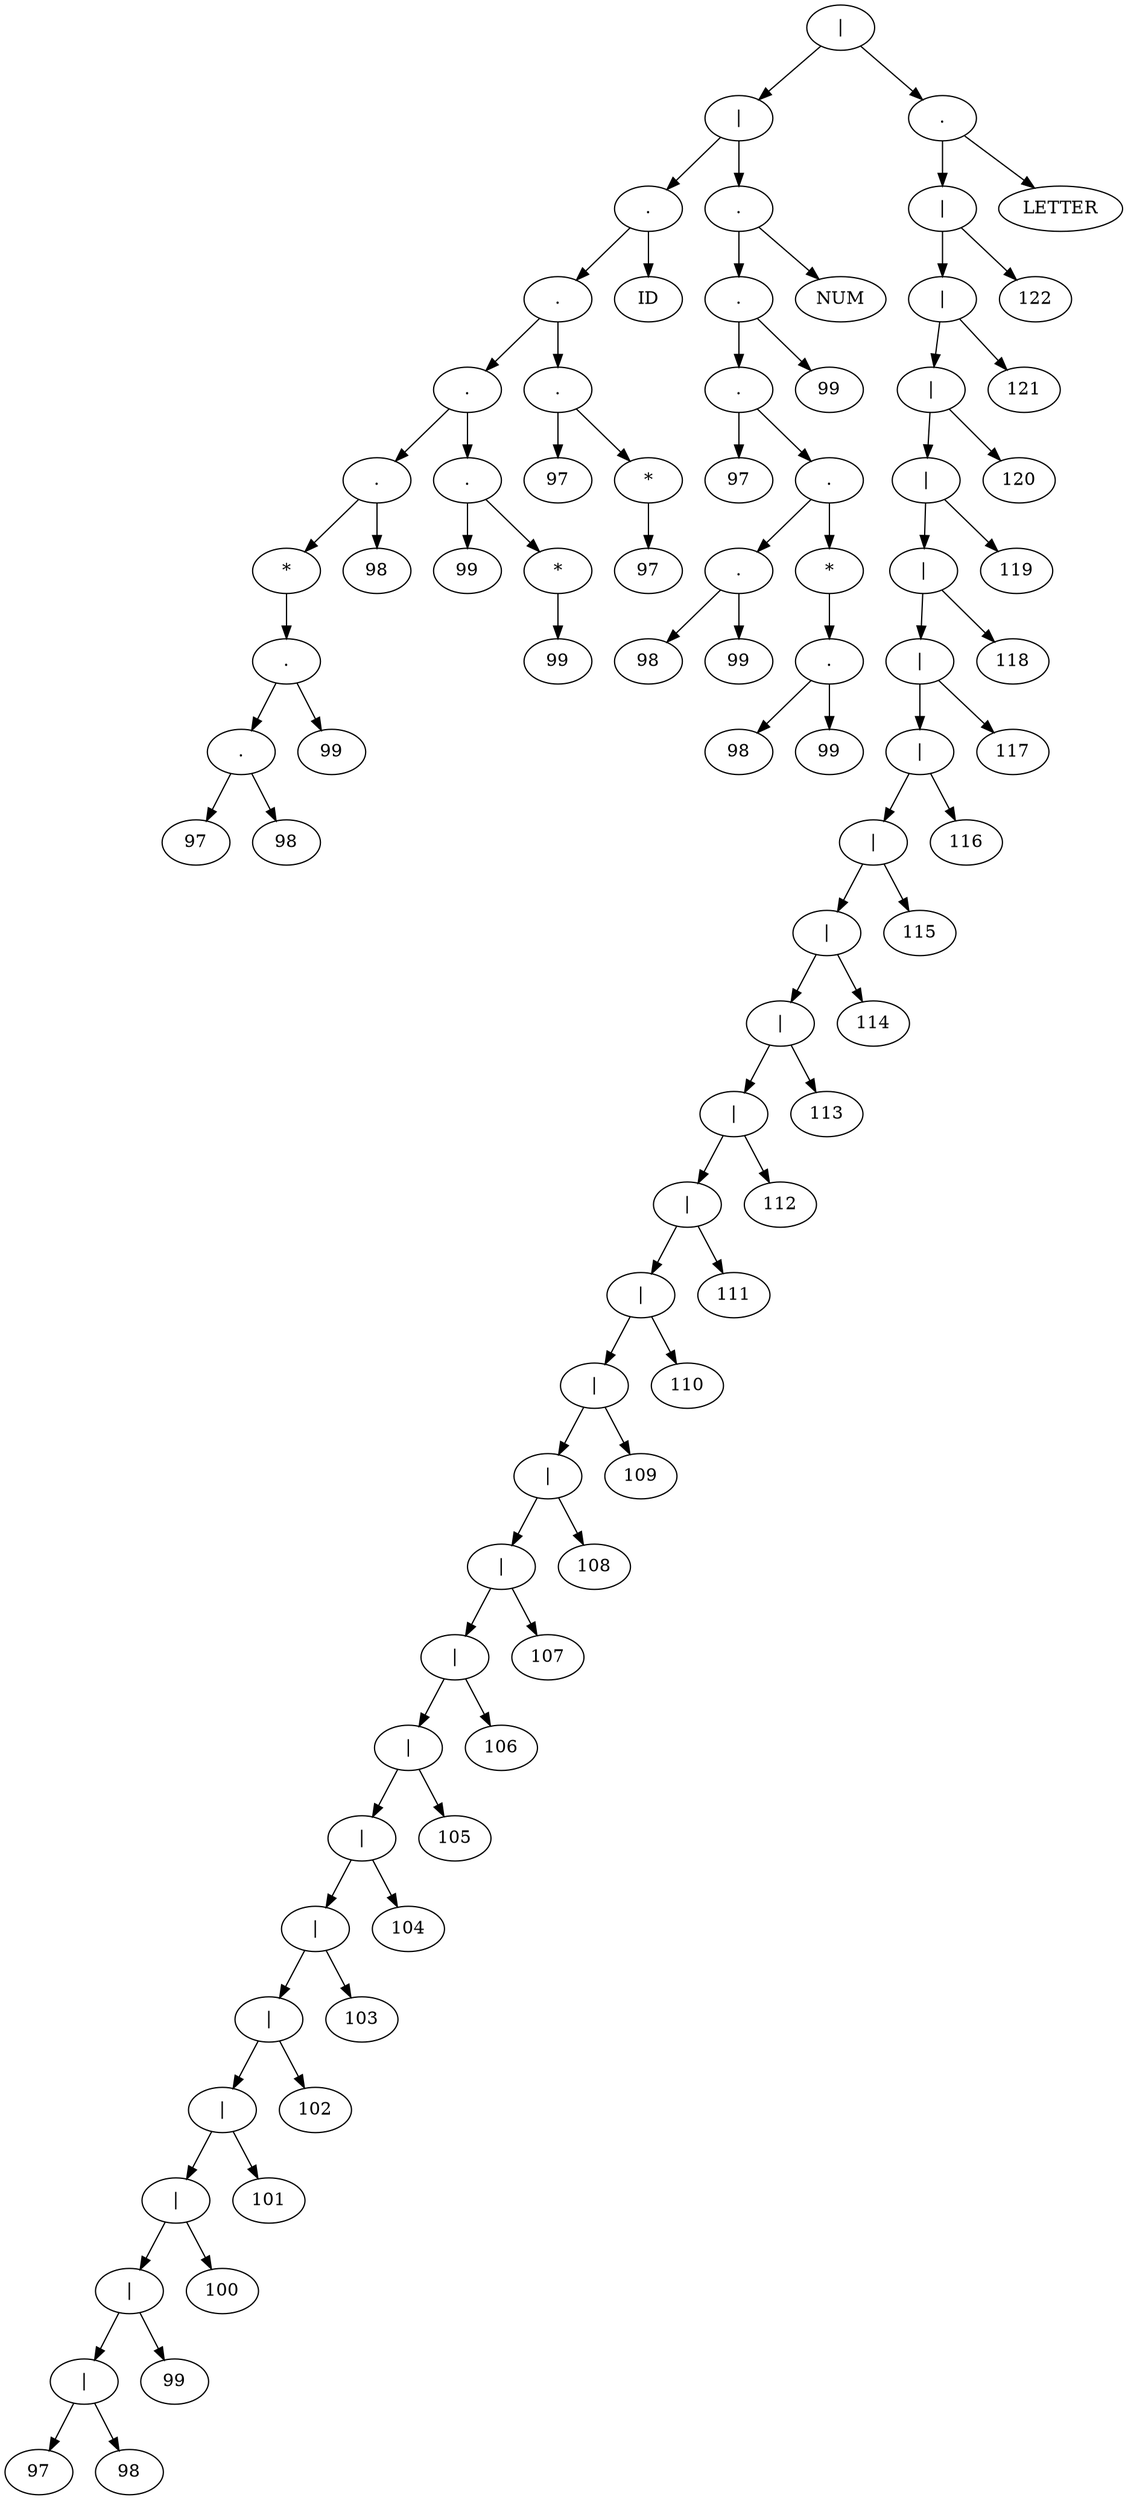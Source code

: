 digraph AST {
	Na->N1;
	Na->N2;
	Nb->Na;
	Nb->N3;
	Nc->Nb;
	Nd->Nc;
	Nd->N4;
	Ng->Nd;
	Nf->N5;
	Ne->N6;
	Nf->Ne;
	Ng->Nf;
	Nj->Ng;
	Ni->N7;
	Nh->N8;
	Ni->Nh;
	Nj->Ni;
	NT8->Nj;
	NT8->NTK8;
	NO14->NT8;
	No->N9;
	Nk->N10;
	Nk->N11;
	Nn->Nk;
	Nl->N12;
	Nl->N13;
	Nm->Nl;
	Nn->Nm;
	No->Nn;
	Np->No;
	Np->N14;
	NT14->Np;
	NT14->NTK14;
	NO14->NT14;
	NO40->NO14;
	Nq->N15;
	Nq->N16;
	Nr->Nq;
	Nr->N17;
	Ns->Nr;
	Ns->N18;
	Nt->Ns;
	Nt->N19;
	Nu->Nt;
	Nu->N20;
	Nv->Nu;
	Nv->N21;
	Nw->Nv;
	Nw->N22;
	Nx->Nw;
	Nx->N23;
	Ny->Nx;
	Ny->N24;
	Nz->Ny;
	Nz->N25;
	Naa->Nz;
	Naa->N26;
	Nab->Naa;
	Nab->N27;
	Nac->Nab;
	Nac->N28;
	Nad->Nac;
	Nad->N29;
	Nae->Nad;
	Nae->N30;
	Naf->Nae;
	Naf->N31;
	Nag->Naf;
	Nag->N32;
	Nah->Nag;
	Nah->N33;
	Nai->Nah;
	Nai->N34;
	Naj->Nai;
	Naj->N35;
	Nak->Naj;
	Nak->N36;
	Nal->Nak;
	Nal->N37;
	Nam->Nal;
	Nam->N38;
	Nan->Nam;
	Nan->N39;
	Nao->Nan;
	Nao->N40;
	NT40->Nao;
	NT40->NTK40;
	NO40->NT40;
	N1 [ label="97" ];
	N10 [ label="98" ];
	N11 [ label="99" ];
	N12 [ label="98" ];
	N13 [ label="99" ];
	N14 [ label="99" ];
	N15 [ label="97" ];
	N16 [ label="98" ];
	N17 [ label="99" ];
	N18 [ label="100" ];
	N19 [ label="101" ];
	N2 [ label="98" ];
	N20 [ label="102" ];
	N21 [ label="103" ];
	N22 [ label="104" ];
	N23 [ label="105" ];
	N24 [ label="106" ];
	N25 [ label="107" ];
	N26 [ label="108" ];
	N27 [ label="109" ];
	N28 [ label="110" ];
	N29 [ label="111" ];
	N3 [ label="99" ];
	N30 [ label="112" ];
	N31 [ label="113" ];
	N32 [ label="114" ];
	N33 [ label="115" ];
	N34 [ label="116" ];
	N35 [ label="117" ];
	N36 [ label="118" ];
	N37 [ label="119" ];
	N38 [ label="120" ];
	N39 [ label="121" ];
	N4 [ label="98" ];
	N40 [ label="122" ];
	N5 [ label="99" ];
	N6 [ label="99" ];
	N7 [ label="97" ];
	N8 [ label="97" ];
	N9 [ label="97" ];
	NO14 [ label="|" ];
	NO40 [ label="|" ];
	NT14 [ label="." ];
	NT40 [ label="." ];
	NT8 [ label="." ];
	NTK14 [ label="NUM" ];
	NTK40 [ label="LETTER" ];
	NTK8 [ label="ID" ];
	Na [ label="." ];
	Naa [ label="|" ];
	Nab [ label="|" ];
	Nac [ label="|" ];
	Nad [ label="|" ];
	Nae [ label="|" ];
	Naf [ label="|" ];
	Nag [ label="|" ];
	Nah [ label="|" ];
	Nai [ label="|" ];
	Naj [ label="|" ];
	Nak [ label="|" ];
	Nal [ label="|" ];
	Nam [ label="|" ];
	Nan [ label="|" ];
	Nao [ label="|" ];
	Nb [ label="." ];
	Nc [ label="*" ];
	Nd [ label="." ];
	Ne [ label="*" ];
	Nf [ label="." ];
	Ng [ label="." ];
	Nh [ label="*" ];
	Ni [ label="." ];
	Nj [ label="." ];
	Nk [ label="." ];
	Nl [ label="." ];
	Nm [ label="*" ];
	Nn [ label="." ];
	No [ label="." ];
	Np [ label="." ];
	Nq [ label="|" ];
	Nr [ label="|" ];
	Ns [ label="|" ];
	Nt [ label="|" ];
	Nu [ label="|" ];
	Nv [ label="|" ];
	Nw [ label="|" ];
	Nx [ label="|" ];
	Ny [ label="|" ];
	Nz [ label="|" ];

}

